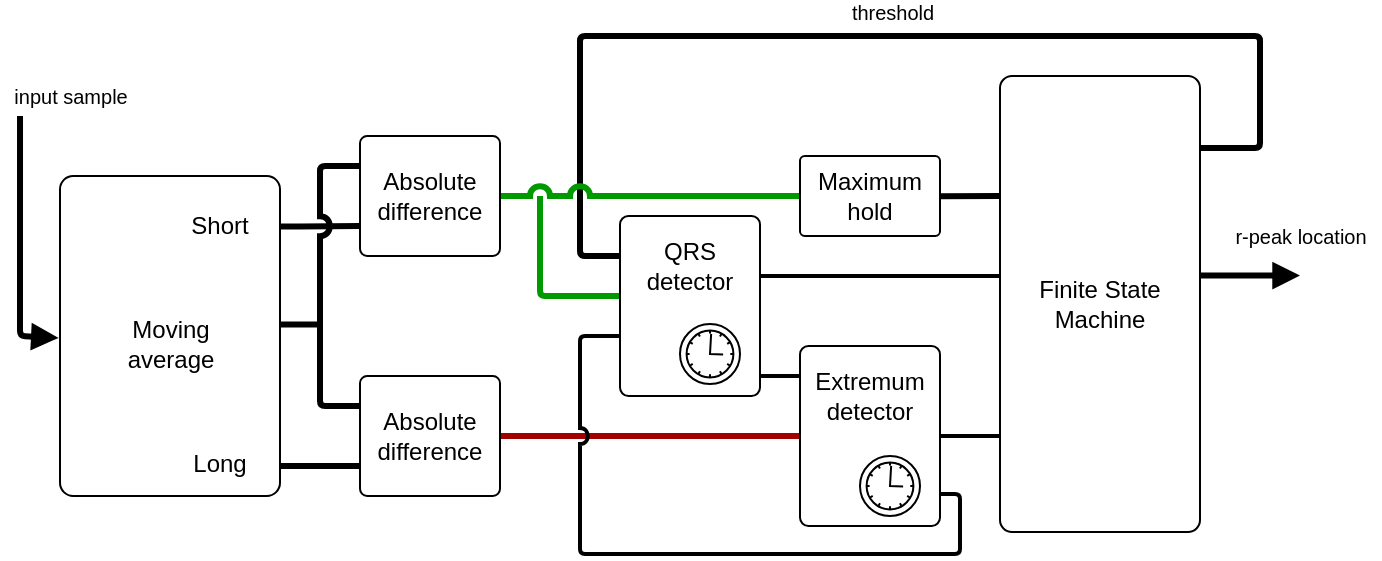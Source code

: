 <mxfile compressed="false" version="20.0.3" type="github">
  <diagram id="8bbJCWgLKpiLhmCPaEWU" name="Page-1">
    <mxGraphModel dx="912" dy="614" grid="1" gridSize="10" guides="1" tooltips="1" connect="0" arrows="1" fold="1" page="1" pageScale="1" pageWidth="1169" pageHeight="827" math="0" shadow="0">
      <root>
        <mxCell id="0" />
        <mxCell id="1" parent="0" />
        <mxCell id="DYgOcd9MlYrq9GADXLvA-5" value="" style="endArrow=none;html=1;rounded=1;strokeWidth=2;" edge="1" parent="1">
          <mxGeometry width="50" height="50" relative="1" as="geometry">
            <mxPoint x="610" y="370" as="sourcePoint" />
            <mxPoint x="710" y="370" as="targetPoint" />
          </mxGeometry>
        </mxCell>
        <mxCell id="zTmXj9VfKdPkAiQ1sbn--23" style="edgeStyle=orthogonalEdgeStyle;rounded=0;jumpStyle=arc;orthogonalLoop=1;jettySize=auto;html=1;exitX=1;exitY=0.5;exitDx=0;exitDy=0;entryX=0;entryY=0.5;entryDx=0;entryDy=0;endArrow=none;endFill=0;fillColor=#a20025;strokeColor=#A30000;strokeWidth=3;" parent="1" source="zTmXj9VfKdPkAiQ1sbn--4" target="zTmXj9VfKdPkAiQ1sbn--8" edge="1">
          <mxGeometry relative="1" as="geometry" />
        </mxCell>
        <mxCell id="DYgOcd9MlYrq9GADXLvA-2" style="edgeStyle=orthogonalEdgeStyle;rounded=1;jumpStyle=arc;orthogonalLoop=1;jettySize=auto;html=1;endArrow=none;endFill=0;strokeWidth=2;arcSize=5;" edge="1" parent="1">
          <mxGeometry relative="1" as="geometry">
            <mxPoint x="620" y="350" as="targetPoint" />
            <Array as="points">
              <mxPoint x="750" y="429" />
              <mxPoint x="750" y="459" />
              <mxPoint x="560" y="459" />
              <mxPoint x="560" y="350" />
            </Array>
            <mxPoint x="740" y="429" as="sourcePoint" />
          </mxGeometry>
        </mxCell>
        <mxCell id="YMTacgfaUIehgY3vML4q-1" value="" style="endArrow=none;html=1;rounded=0;strokeWidth=2;" parent="1" edge="1">
          <mxGeometry width="50" height="50" relative="1" as="geometry">
            <mxPoint x="620" y="320" as="sourcePoint" />
            <mxPoint x="830" y="320" as="targetPoint" />
          </mxGeometry>
        </mxCell>
        <mxCell id="zTmXj9VfKdPkAiQ1sbn--26" style="edgeStyle=orthogonalEdgeStyle;rounded=1;jumpStyle=arc;orthogonalLoop=1;jettySize=auto;html=1;exitX=1;exitY=0.25;exitDx=0;exitDy=0;endArrow=none;endFill=0;strokeWidth=3;arcSize=5;entryX=0.429;entryY=0.222;entryDx=0;entryDy=0;entryPerimeter=0;" parent="1" edge="1" target="zTmXj9VfKdPkAiQ1sbn--7">
          <mxGeometry relative="1" as="geometry">
            <mxPoint x="580" y="310" as="targetPoint" />
            <Array as="points">
              <mxPoint x="900" y="256" />
              <mxPoint x="900" y="200" />
              <mxPoint x="560" y="200" />
              <mxPoint x="560" y="310" />
            </Array>
            <mxPoint x="870" y="256.0" as="sourcePoint" />
          </mxGeometry>
        </mxCell>
        <mxCell id="6t_oUoQ9sCWKtacNui4x-2" value="threshold" style="edgeLabel;html=1;align=center;verticalAlign=middle;resizable=0;points=[];fontSize=10;fontColor=#000000;" parent="zTmXj9VfKdPkAiQ1sbn--26" vertex="1" connectable="0">
          <mxGeometry x="-0.262" y="-1" relative="1" as="geometry">
            <mxPoint x="-54" y="-11" as="offset" />
          </mxGeometry>
        </mxCell>
        <mxCell id="QwwlCGw6a3NJCkO_-Q0f-3" value="" style="endArrow=none;html=1;strokeWidth=3;rounded=1;exitX=0.286;exitY=0.444;exitDx=0;exitDy=0;exitPerimeter=0;strokeColor=#009900;arcSize=5;" parent="1" source="zTmXj9VfKdPkAiQ1sbn--7" edge="1">
          <mxGeometry width="50" height="50" relative="1" as="geometry">
            <mxPoint x="550" y="360" as="sourcePoint" />
            <mxPoint x="540" y="280" as="targetPoint" />
            <Array as="points">
              <mxPoint x="540" y="330" />
            </Array>
          </mxGeometry>
        </mxCell>
        <mxCell id="zTmXj9VfKdPkAiQ1sbn--21" value="" style="edgeStyle=orthogonalEdgeStyle;rounded=0;jumpStyle=arc;orthogonalLoop=1;jettySize=auto;html=1;endArrow=none;endFill=0;strokeColor=#009900;strokeWidth=3;" parent="1" source="zTmXj9VfKdPkAiQ1sbn--6" target="zTmXj9VfKdPkAiQ1sbn--3" edge="1">
          <mxGeometry relative="1" as="geometry" />
        </mxCell>
        <mxCell id="zTmXj9VfKdPkAiQ1sbn--12" style="edgeStyle=orthogonalEdgeStyle;rounded=0;orthogonalLoop=1;jettySize=auto;html=1;entryX=0;entryY=0.75;entryDx=0;entryDy=0;endArrow=none;endFill=0;strokeWidth=3;exitX=0.994;exitY=0.507;exitDx=0;exitDy=0;exitPerimeter=0;" parent="1" source="DsNiW9G_dWrCL77-LXep-2" target="zTmXj9VfKdPkAiQ1sbn--3" edge="1">
          <mxGeometry relative="1" as="geometry">
            <mxPoint x="420" y="290" as="sourcePoint" />
            <Array as="points">
              <mxPoint x="420" y="295" />
            </Array>
          </mxGeometry>
        </mxCell>
        <mxCell id="zTmXj9VfKdPkAiQ1sbn--1" value="" style="rounded=1;whiteSpace=wrap;html=1;arcSize=6;" parent="1" vertex="1">
          <mxGeometry x="300" y="270" width="110" height="160" as="geometry" />
        </mxCell>
        <mxCell id="zTmXj9VfKdPkAiQ1sbn--16" style="edgeStyle=orthogonalEdgeStyle;rounded=0;jumpStyle=arc;orthogonalLoop=1;jettySize=auto;html=1;exitX=1;exitY=0.75;exitDx=0;exitDy=0;entryX=0;entryY=0.75;entryDx=0;entryDy=0;endArrow=none;endFill=0;strokeWidth=3;" parent="1" target="zTmXj9VfKdPkAiQ1sbn--4" edge="1">
          <mxGeometry relative="1" as="geometry">
            <mxPoint x="410" y="415" as="sourcePoint" />
          </mxGeometry>
        </mxCell>
        <mxCell id="zTmXj9VfKdPkAiQ1sbn--13" style="edgeStyle=orthogonalEdgeStyle;rounded=1;orthogonalLoop=1;jettySize=auto;html=1;exitX=0;exitY=0.25;exitDx=0;exitDy=0;endArrow=none;endFill=0;jumpStyle=arc;strokeWidth=3;arcSize=5;" parent="1" source="zTmXj9VfKdPkAiQ1sbn--3" edge="1">
          <mxGeometry relative="1" as="geometry">
            <mxPoint x="430" y="340" as="targetPoint" />
            <Array as="points">
              <mxPoint x="430" y="265" />
              <mxPoint x="430" y="340" />
            </Array>
          </mxGeometry>
        </mxCell>
        <mxCell id="zTmXj9VfKdPkAiQ1sbn--3" value="Absolute difference" style="rounded=1;whiteSpace=wrap;html=1;arcSize=6;" parent="1" vertex="1">
          <mxGeometry x="450" y="250" width="70" height="60" as="geometry" />
        </mxCell>
        <mxCell id="zTmXj9VfKdPkAiQ1sbn--17" style="edgeStyle=orthogonalEdgeStyle;rounded=1;jumpStyle=arc;orthogonalLoop=1;jettySize=auto;html=1;exitX=0;exitY=0.25;exitDx=0;exitDy=0;endArrow=none;endFill=0;strokeWidth=3;arcSize=5;" parent="1" source="zTmXj9VfKdPkAiQ1sbn--4" edge="1">
          <mxGeometry relative="1" as="geometry">
            <mxPoint x="430" y="340" as="targetPoint" />
          </mxGeometry>
        </mxCell>
        <mxCell id="zTmXj9VfKdPkAiQ1sbn--4" value="Absolute difference" style="rounded=1;whiteSpace=wrap;html=1;arcSize=6;" parent="1" vertex="1">
          <mxGeometry x="450" y="370" width="70" height="60" as="geometry" />
        </mxCell>
        <mxCell id="zTmXj9VfKdPkAiQ1sbn--6" value="Maximum hold" style="rounded=1;whiteSpace=wrap;html=1;arcSize=6;" parent="1" vertex="1">
          <mxGeometry x="670" y="260" width="70" height="40" as="geometry" />
        </mxCell>
        <mxCell id="zTmXj9VfKdPkAiQ1sbn--7" value="QRS detector" style="rounded=1;whiteSpace=wrap;html=1;spacingBottom=40;arcSize=6;" parent="1" vertex="1">
          <mxGeometry x="580" y="290" width="70" height="90" as="geometry" />
        </mxCell>
        <mxCell id="zTmXj9VfKdPkAiQ1sbn--24" style="edgeStyle=orthogonalEdgeStyle;rounded=0;jumpStyle=arc;orthogonalLoop=1;jettySize=auto;html=1;endArrow=none;endFill=0;strokeWidth=2;" parent="1" source="zTmXj9VfKdPkAiQ1sbn--8" edge="1">
          <mxGeometry relative="1" as="geometry">
            <mxPoint x="850" y="400" as="targetPoint" />
            <mxPoint x="640" y="400" as="sourcePoint" />
          </mxGeometry>
        </mxCell>
        <mxCell id="zTmXj9VfKdPkAiQ1sbn--9" value="Finite State Machine" style="rounded=1;whiteSpace=wrap;html=1;arcSize=6;" parent="1" vertex="1">
          <mxGeometry x="770" y="220" width="100" height="228" as="geometry" />
        </mxCell>
        <mxCell id="obAj8Ur87SYJt1SCsvJs-4" value="" style="endArrow=none;html=1;strokeColor=#000000;exitX=1.001;exitY=0.504;exitDx=0;exitDy=0;exitPerimeter=0;strokeWidth=3;" parent="1" source="zTmXj9VfKdPkAiQ1sbn--6" edge="1">
          <mxGeometry width="50" height="50" relative="1" as="geometry">
            <mxPoint x="530" y="400" as="sourcePoint" />
            <mxPoint x="770" y="280" as="targetPoint" />
          </mxGeometry>
        </mxCell>
        <mxCell id="obAj8Ur87SYJt1SCsvJs-9" value="" style="shape=mxgraph.bpmn.shape;html=1;verticalLabelPosition=bottom;labelBackgroundColor=#ffffff;verticalAlign=top;align=center;perimeter=ellipsePerimeter;outlineConnect=0;outline=standard;symbol=timer;fillColor=#FFFFFF;" parent="1" vertex="1">
          <mxGeometry x="610" y="344" width="30" height="30" as="geometry" />
        </mxCell>
        <mxCell id="QwwlCGw6a3NJCkO_-Q0f-2" value="" style="group;rounded=1;arcSize=6;" parent="1" vertex="1" connectable="0">
          <mxGeometry x="670" y="355" width="70" height="90" as="geometry" />
        </mxCell>
        <mxCell id="zTmXj9VfKdPkAiQ1sbn--8" value="Extremum detector" style="rounded=1;whiteSpace=wrap;html=1;spacingLeft=0;spacingBottom=40;arcSize=6;" parent="QwwlCGw6a3NJCkO_-Q0f-2" vertex="1">
          <mxGeometry width="70" height="90" as="geometry" />
        </mxCell>
        <mxCell id="obAj8Ur87SYJt1SCsvJs-7" value="" style="shape=mxgraph.bpmn.shape;html=1;verticalLabelPosition=bottom;labelBackgroundColor=#ffffff;verticalAlign=top;align=center;perimeter=ellipsePerimeter;outlineConnect=0;outline=standard;symbol=timer;fillColor=#FFFFFF;" parent="QwwlCGw6a3NJCkO_-Q0f-2" vertex="1">
          <mxGeometry x="30" y="55" width="30" height="30" as="geometry" />
        </mxCell>
        <mxCell id="QwwlCGw6a3NJCkO_-Q0f-4" value="" style="endArrow=block;html=1;strokeWidth=3;endFill=1;" parent="1" edge="1">
          <mxGeometry width="50" height="50" relative="1" as="geometry">
            <mxPoint x="870" y="319.8" as="sourcePoint" />
            <mxPoint x="920" y="319.8" as="targetPoint" />
            <Array as="points">
              <mxPoint x="890" y="319.8" />
            </Array>
          </mxGeometry>
        </mxCell>
        <mxCell id="6t_oUoQ9sCWKtacNui4x-1" value="input sample" style="text;html=1;align=center;verticalAlign=middle;resizable=0;points=[];autosize=1;strokeColor=none;fillColor=none;fontSize=10;fontColor=#000000;" parent="1" vertex="1">
          <mxGeometry x="270" y="220" width="70" height="20" as="geometry" />
        </mxCell>
        <mxCell id="6t_oUoQ9sCWKtacNui4x-3" value="r-peak location" style="text;html=1;align=center;verticalAlign=middle;resizable=0;points=[];autosize=1;strokeColor=none;fillColor=none;fontSize=10;fontColor=#000000;" parent="1" vertex="1">
          <mxGeometry x="880" y="290" width="80" height="20" as="geometry" />
        </mxCell>
        <mxCell id="DsNiW9G_dWrCL77-LXep-2" value="Short" style="text;html=1;strokeColor=none;fillColor=none;align=center;verticalAlign=middle;whiteSpace=wrap;rounded=0;" parent="1" vertex="1">
          <mxGeometry x="350" y="280" width="60" height="30" as="geometry" />
        </mxCell>
        <mxCell id="DsNiW9G_dWrCL77-LXep-3" value="Long" style="text;html=1;strokeColor=none;fillColor=none;align=center;verticalAlign=middle;whiteSpace=wrap;rounded=0;" parent="1" vertex="1">
          <mxGeometry x="350" y="399" width="60" height="30" as="geometry" />
        </mxCell>
        <mxCell id="6NnT7suo9wQtEelcnBqF-2" value="Moving&lt;br&gt;average" style="text;html=1;strokeColor=none;fillColor=none;align=center;verticalAlign=middle;whiteSpace=wrap;rounded=0;" parent="1" vertex="1">
          <mxGeometry x="317.5" y="334" width="75" height="40" as="geometry" />
        </mxCell>
        <mxCell id="Y1okQQRarSNJrCrtoj8o-1" value="" style="endArrow=block;html=1;strokeWidth=3;arcSize=5;startArrow=none;startFill=0;endFill=1;entryX=-0.006;entryY=0.506;entryDx=0;entryDy=0;entryPerimeter=0;exitX=0.143;exitY=1;exitDx=0;exitDy=0;exitPerimeter=0;" parent="1" edge="1" target="zTmXj9VfKdPkAiQ1sbn--1" source="6t_oUoQ9sCWKtacNui4x-1">
          <mxGeometry width="50" height="50" relative="1" as="geometry">
            <mxPoint x="280" y="270" as="sourcePoint" />
            <mxPoint x="280" y="270" as="targetPoint" />
            <Array as="points">
              <mxPoint x="280" y="350" />
            </Array>
          </mxGeometry>
        </mxCell>
        <mxCell id="DYgOcd9MlYrq9GADXLvA-6" style="edgeStyle=orthogonalEdgeStyle;rounded=0;orthogonalLoop=1;jettySize=auto;html=1;endArrow=none;endFill=0;strokeWidth=3;exitX=0.994;exitY=0.507;exitDx=0;exitDy=0;exitPerimeter=0;" edge="1" parent="1">
          <mxGeometry relative="1" as="geometry">
            <mxPoint x="409.64" y="344.21" as="sourcePoint" />
            <Array as="points">
              <mxPoint x="430" y="344" />
            </Array>
            <mxPoint x="430" y="350" as="targetPoint" />
          </mxGeometry>
        </mxCell>
      </root>
    </mxGraphModel>
  </diagram>
</mxfile>
